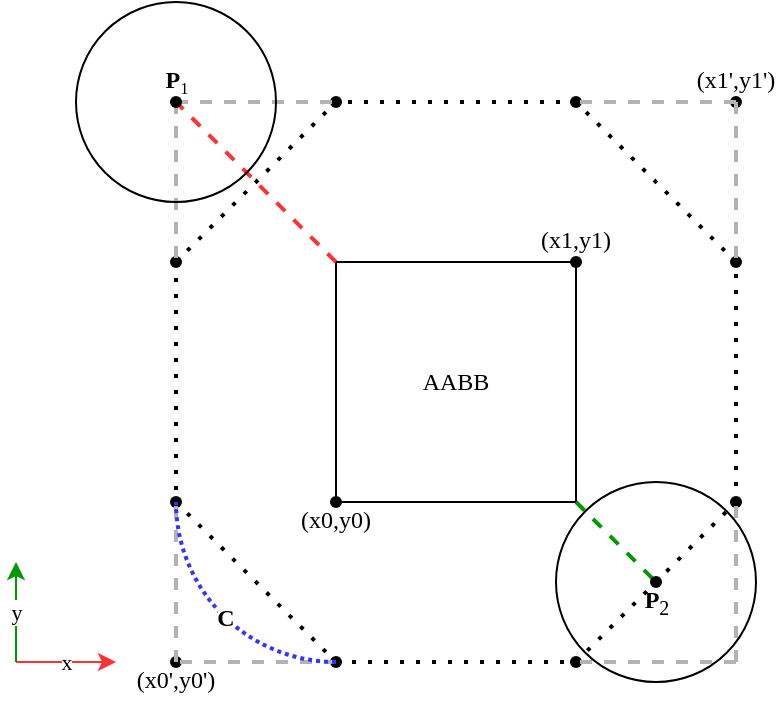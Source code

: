 <mxfile version="19.0.3" type="device"><diagram id="nH9aVXBbP_r5cYdgWxGc" name="Page-1"><mxGraphModel dx="677" dy="418" grid="1" gridSize="10" guides="1" tooltips="1" connect="1" arrows="1" fold="1" page="1" pageScale="1" pageWidth="850" pageHeight="1100" math="0" shadow="0"><root><mxCell id="0"/><mxCell id="1" parent="0"/><mxCell id="uNA07l31WwRqRe0Ga6hQ-1" value="AABB" style="rounded=0;whiteSpace=wrap;html=1;fontFamily=Comptuer Modern;fontSource=http%3A%2F%2Fmirrors.ctan.org%2Ffonts%2Fcm-unicode%2Ffonts%2Fotf%2Fcmunbxo.otf;" parent="1" vertex="1"><mxGeometry x="360" y="360" width="120" height="120" as="geometry"/></mxCell><mxCell id="uNA07l31WwRqRe0Ga6hQ-2" value="" style="shape=waypoint;sketch=0;fillStyle=solid;size=6;pointerEvents=1;points=[];fillColor=none;resizable=0;rotatable=0;perimeter=centerPerimeter;snapToPoint=1;fontFamily=Comptuer Modern;fontSource=http%3A%2F%2Fmirrors.ctan.org%2Ffonts%2Fcm-unicode%2Ffonts%2Fotf%2Fcmunbxo.otf;" parent="1" vertex="1"><mxGeometry x="340" y="260" width="40" height="40" as="geometry"/></mxCell><mxCell id="uNA07l31WwRqRe0Ga6hQ-3" value="" style="shape=waypoint;sketch=0;fillStyle=solid;size=6;pointerEvents=1;points=[];fillColor=none;resizable=0;rotatable=0;perimeter=centerPerimeter;snapToPoint=1;fontFamily=Comptuer Modern;fontSource=http%3A%2F%2Fmirrors.ctan.org%2Ffonts%2Fcm-unicode%2Ffonts%2Fotf%2Fcmunbxo.otf;" parent="1" vertex="1"><mxGeometry x="460" y="260" width="40" height="40" as="geometry"/></mxCell><mxCell id="uNA07l31WwRqRe0Ga6hQ-4" value="" style="shape=waypoint;sketch=0;fillStyle=solid;size=6;pointerEvents=1;points=[];fillColor=none;resizable=0;rotatable=0;perimeter=centerPerimeter;snapToPoint=1;fontFamily=Comptuer Modern;fontSource=http%3A%2F%2Fmirrors.ctan.org%2Ffonts%2Fcm-unicode%2Ffonts%2Fotf%2Fcmunbxo.otf;" parent="1" vertex="1"><mxGeometry x="540" y="340" width="40" height="40" as="geometry"/></mxCell><mxCell id="uNA07l31WwRqRe0Ga6hQ-5" value="" style="shape=waypoint;sketch=0;fillStyle=solid;size=6;pointerEvents=1;points=[];fillColor=none;resizable=0;rotatable=0;perimeter=centerPerimeter;snapToPoint=1;fontFamily=Comptuer Modern;fontSource=http%3A%2F%2Fmirrors.ctan.org%2Ffonts%2Fcm-unicode%2Ffonts%2Fotf%2Fcmunbxo.otf;" parent="1" vertex="1"><mxGeometry x="540" y="460" width="40" height="40" as="geometry"/></mxCell><mxCell id="uNA07l31WwRqRe0Ga6hQ-6" value="" style="shape=waypoint;sketch=0;fillStyle=solid;size=6;pointerEvents=1;points=[];fillColor=none;resizable=0;rotatable=0;perimeter=centerPerimeter;snapToPoint=1;fontFamily=Comptuer Modern;fontSource=http%3A%2F%2Fmirrors.ctan.org%2Ffonts%2Fcm-unicode%2Ffonts%2Fotf%2Fcmunbxo.otf;" parent="1" vertex="1"><mxGeometry x="460" y="540" width="40" height="40" as="geometry"/></mxCell><mxCell id="uNA07l31WwRqRe0Ga6hQ-7" value="" style="shape=waypoint;sketch=0;fillStyle=solid;size=6;pointerEvents=1;points=[];fillColor=none;resizable=0;rotatable=0;perimeter=centerPerimeter;snapToPoint=1;fontFamily=Comptuer Modern;fontSource=http%3A%2F%2Fmirrors.ctan.org%2Ffonts%2Fcm-unicode%2Ffonts%2Fotf%2Fcmunbxo.otf;" parent="1" vertex="1"><mxGeometry x="260" y="340" width="40" height="40" as="geometry"/></mxCell><mxCell id="uNA07l31WwRqRe0Ga6hQ-8" value="" style="shape=waypoint;sketch=0;fillStyle=solid;size=6;pointerEvents=1;points=[];fillColor=none;resizable=0;rotatable=0;perimeter=centerPerimeter;snapToPoint=1;fontFamily=Comptuer Modern;fontSource=http%3A%2F%2Fmirrors.ctan.org%2Ffonts%2Fcm-unicode%2Ffonts%2Fotf%2Fcmunbxo.otf;" parent="1" vertex="1"><mxGeometry x="260" y="460" width="40" height="40" as="geometry"/></mxCell><mxCell id="uNA07l31WwRqRe0Ga6hQ-9" value="" style="shape=waypoint;sketch=0;fillStyle=solid;size=6;pointerEvents=1;points=[];fillColor=none;resizable=0;rotatable=0;perimeter=centerPerimeter;snapToPoint=1;fontFamily=Comptuer Modern;fontSource=http%3A%2F%2Fmirrors.ctan.org%2Ffonts%2Fcm-unicode%2Ffonts%2Fotf%2Fcmunbxo.otf;" parent="1" vertex="1"><mxGeometry x="340" y="540" width="40" height="40" as="geometry"/></mxCell><mxCell id="uNA07l31WwRqRe0Ga6hQ-10" value="" style="endArrow=none;dashed=1;html=1;dashPattern=1 3;strokeWidth=2;rounded=0;fontFamily=Comptuer Modern;fontSource=http%3A%2F%2Fmirrors.ctan.org%2Ffonts%2Fcm-unicode%2Ffonts%2Fotf%2Fcmunbxo.otf;entryX=0.439;entryY=0.516;entryDx=0;entryDy=0;entryPerimeter=0;" parent="1" source="uNA07l31WwRqRe0Ga6hQ-7" target="uNA07l31WwRqRe0Ga6hQ-2" edge="1"><mxGeometry width="50" height="50" relative="1" as="geometry"><mxPoint x="410" y="420" as="sourcePoint"/><mxPoint x="460" y="370" as="targetPoint"/></mxGeometry></mxCell><mxCell id="uNA07l31WwRqRe0Ga6hQ-12" value="" style="endArrow=none;dashed=1;html=1;dashPattern=1 3;strokeWidth=2;rounded=0;fontFamily=Comptuer Modern;fontSource=http%3A%2F%2Fmirrors.ctan.org%2Ffonts%2Fcm-unicode%2Ffonts%2Fotf%2Fcmunbxo.otf;" parent="1" source="uNA07l31WwRqRe0Ga6hQ-3" target="uNA07l31WwRqRe0Ga6hQ-2" edge="1"><mxGeometry width="50" height="50" relative="1" as="geometry"><mxPoint x="290" y="370" as="sourcePoint"/><mxPoint x="370" y="290" as="targetPoint"/></mxGeometry></mxCell><mxCell id="uNA07l31WwRqRe0Ga6hQ-13" value="" style="endArrow=none;dashed=1;html=1;dashPattern=1 3;strokeWidth=2;rounded=0;fontFamily=Comptuer Modern;fontSource=http%3A%2F%2Fmirrors.ctan.org%2Ffonts%2Fcm-unicode%2Ffonts%2Fotf%2Fcmunbxo.otf;" parent="1" source="uNA07l31WwRqRe0Ga6hQ-4" target="uNA07l31WwRqRe0Ga6hQ-3" edge="1"><mxGeometry width="50" height="50" relative="1" as="geometry"><mxPoint x="300" y="380" as="sourcePoint"/><mxPoint x="380" y="300" as="targetPoint"/></mxGeometry></mxCell><mxCell id="uNA07l31WwRqRe0Ga6hQ-14" value="" style="endArrow=none;dashed=1;html=1;dashPattern=1 3;strokeWidth=2;rounded=0;fontFamily=Comptuer Modern;fontSource=http%3A%2F%2Fmirrors.ctan.org%2Ffonts%2Fcm-unicode%2Ffonts%2Fotf%2Fcmunbxo.otf;entryX=0.484;entryY=0.598;entryDx=0;entryDy=0;entryPerimeter=0;exitX=0.466;exitY=0.543;exitDx=0;exitDy=0;exitPerimeter=0;" parent="1" source="uNA07l31WwRqRe0Ga6hQ-5" target="uNA07l31WwRqRe0Ga6hQ-4" edge="1"><mxGeometry width="50" height="50" relative="1" as="geometry"><mxPoint x="310" y="390" as="sourcePoint"/><mxPoint x="390" y="310" as="targetPoint"/></mxGeometry></mxCell><mxCell id="uNA07l31WwRqRe0Ga6hQ-15" value="" style="endArrow=none;dashed=1;html=1;dashPattern=1 3;strokeWidth=2;rounded=0;fontFamily=Comptuer Modern;fontSource=http%3A%2F%2Fmirrors.ctan.org%2Ffonts%2Fcm-unicode%2Ffonts%2Fotf%2Fcmunbxo.otf;entryX=0.43;entryY=0.552;entryDx=0;entryDy=0;entryPerimeter=0;exitX=0.502;exitY=0.425;exitDx=0;exitDy=0;exitPerimeter=0;" parent="1" source="uNA07l31WwRqRe0Ga6hQ-6" target="uNA07l31WwRqRe0Ga6hQ-5" edge="1"><mxGeometry width="50" height="50" relative="1" as="geometry"><mxPoint x="320" y="400" as="sourcePoint"/><mxPoint x="400" y="320" as="targetPoint"/></mxGeometry></mxCell><mxCell id="uNA07l31WwRqRe0Ga6hQ-16" value="" style="endArrow=none;dashed=1;html=1;dashPattern=1 3;strokeWidth=2;rounded=0;fontFamily=Comptuer Modern;fontSource=http%3A%2F%2Fmirrors.ctan.org%2Ffonts%2Fcm-unicode%2Ffonts%2Fotf%2Fcmunbxo.otf;entryX=0.493;entryY=0.416;entryDx=0;entryDy=0;entryPerimeter=0;exitX=0.557;exitY=0.443;exitDx=0;exitDy=0;exitPerimeter=0;" parent="1" source="uNA07l31WwRqRe0Ga6hQ-9" target="uNA07l31WwRqRe0Ga6hQ-6" edge="1"><mxGeometry width="50" height="50" relative="1" as="geometry"><mxPoint x="330" y="410" as="sourcePoint"/><mxPoint x="410" y="330" as="targetPoint"/></mxGeometry></mxCell><mxCell id="uNA07l31WwRqRe0Ga6hQ-17" value="" style="endArrow=none;dashed=1;html=1;dashPattern=1 3;strokeWidth=2;rounded=0;fontFamily=Comptuer Modern;fontSource=http%3A%2F%2Fmirrors.ctan.org%2Ffonts%2Fcm-unicode%2Ffonts%2Fotf%2Fcmunbxo.otf;entryX=0.475;entryY=0.443;entryDx=0;entryDy=0;entryPerimeter=0;exitX=0.502;exitY=0.598;exitDx=0;exitDy=0;exitPerimeter=0;" parent="1" source="uNA07l31WwRqRe0Ga6hQ-8" target="uNA07l31WwRqRe0Ga6hQ-9" edge="1"><mxGeometry width="50" height="50" relative="1" as="geometry"><mxPoint x="340" y="420" as="sourcePoint"/><mxPoint x="420" y="340" as="targetPoint"/></mxGeometry></mxCell><mxCell id="uNA07l31WwRqRe0Ga6hQ-18" value="" style="endArrow=none;dashed=1;html=1;dashPattern=1 3;strokeWidth=2;rounded=0;fontFamily=Comptuer Modern;fontSource=http%3A%2F%2Fmirrors.ctan.org%2Ffonts%2Fcm-unicode%2Ffonts%2Fotf%2Fcmunbxo.otf;entryX=0.566;entryY=0.452;entryDx=0;entryDy=0;entryPerimeter=0;exitX=0.475;exitY=0.58;exitDx=0;exitDy=0;exitPerimeter=0;" parent="1" source="uNA07l31WwRqRe0Ga6hQ-7" target="uNA07l31WwRqRe0Ga6hQ-8" edge="1"><mxGeometry width="50" height="50" relative="1" as="geometry"><mxPoint x="350" y="430" as="sourcePoint"/><mxPoint x="430" y="350" as="targetPoint"/></mxGeometry></mxCell><mxCell id="jx-uV3TGk9vNXmSkRWwZ-1" value="&lt;font data-font-src=&quot;http://mirrors.ctan.org/fonts/cm-unicode/fonts/otf/cmunbxo.otf&quot; face=&quot;Comptuer Modern&quot;&gt;x&lt;/font&gt;" style="endArrow=classic;html=1;rounded=0;strokeColor=#FF3333;" edge="1" parent="1"><mxGeometry width="50" height="50" relative="1" as="geometry"><mxPoint x="200" y="560" as="sourcePoint"/><mxPoint x="250" y="560" as="targetPoint"/></mxGeometry></mxCell><mxCell id="jx-uV3TGk9vNXmSkRWwZ-2" value="&lt;font data-font-src=&quot;http://mirrors.ctan.org/fonts/cm-unicode/fonts/otf/cmunbxo.otf&quot; face=&quot;Comptuer Modern&quot;&gt;y&lt;/font&gt;" style="endArrow=classic;html=1;rounded=0;strokeColor=#009900;" edge="1" parent="1"><mxGeometry width="50" height="50" relative="1" as="geometry"><mxPoint x="200" y="560" as="sourcePoint"/><mxPoint x="200" y="510" as="targetPoint"/></mxGeometry></mxCell><mxCell id="jx-uV3TGk9vNXmSkRWwZ-3" value="(x0,y0)" style="shape=waypoint;sketch=0;fillStyle=solid;size=6;pointerEvents=1;points=[];fillColor=none;resizable=0;rotatable=0;perimeter=centerPerimeter;snapToPoint=1;fontFamily=Comptuer Modern;fontSource=http%3A%2F%2Fmirrors.ctan.org%2Ffonts%2Fcm-unicode%2Ffonts%2Fotf%2Fcmunbxo.otf;fontSize=12;strokeWidth=1;spacing=4;verticalAlign=bottom;" vertex="1" parent="1"><mxGeometry x="340" y="460" width="40" height="40" as="geometry"/></mxCell><mxCell id="jx-uV3TGk9vNXmSkRWwZ-4" value="(x1,y1)" style="shape=waypoint;sketch=0;fillStyle=solid;size=6;pointerEvents=1;points=[];fillColor=none;resizable=0;rotatable=0;perimeter=centerPerimeter;snapToPoint=1;fontFamily=Comptuer Modern;fontSource=http%3A%2F%2Fmirrors.ctan.org%2Ffonts%2Fcm-unicode%2Ffonts%2Fotf%2Fcmunbxo.otf;fontSize=12;strokeWidth=1;spacing=-3;verticalAlign=top;" vertex="1" parent="1"><mxGeometry x="460" y="340" width="40" height="40" as="geometry"/></mxCell><mxCell id="jx-uV3TGk9vNXmSkRWwZ-5" value="(x0',y0')" style="shape=waypoint;sketch=0;fillStyle=solid;size=6;pointerEvents=1;points=[];fillColor=none;resizable=0;rotatable=0;perimeter=centerPerimeter;snapToPoint=1;fontFamily=Comptuer Modern;fontSource=http%3A%2F%2Fmirrors.ctan.org%2Ffonts%2Fcm-unicode%2Ffonts%2Fotf%2Fcmunbxo.otf;fontSize=12;strokeWidth=1;spacing=4;verticalAlign=bottom;" vertex="1" parent="1"><mxGeometry x="260" y="540" width="40" height="40" as="geometry"/></mxCell><mxCell id="jx-uV3TGk9vNXmSkRWwZ-7" value="(x1',y1')" style="shape=waypoint;sketch=0;fillStyle=solid;size=6;pointerEvents=1;points=[];fillColor=none;resizable=0;rotatable=0;perimeter=centerPerimeter;snapToPoint=1;fontFamily=Comptuer Modern;fontSource=http%3A%2F%2Fmirrors.ctan.org%2Ffonts%2Fcm-unicode%2Ffonts%2Fotf%2Fcmunbxo.otf;fontSize=12;strokeWidth=1;spacing=-3;verticalAlign=top;" vertex="1" parent="1"><mxGeometry x="540" y="260" width="40" height="40" as="geometry"/></mxCell><mxCell id="jx-uV3TGk9vNXmSkRWwZ-12" value="" style="endArrow=none;dashed=1;html=1;rounded=0;entryX=0.518;entryY=0.621;entryDx=0;entryDy=0;entryPerimeter=0;exitX=0;exitY=0;exitDx=0;exitDy=0;strokeColor=#FF3333;strokeWidth=2;" edge="1" parent="1" source="uNA07l31WwRqRe0Ga6hQ-1" target="jx-uV3TGk9vNXmSkRWwZ-11"><mxGeometry width="50" height="50" relative="1" as="geometry"><mxPoint x="390" y="460" as="sourcePoint"/><mxPoint x="440" y="410" as="targetPoint"/></mxGeometry></mxCell><mxCell id="jx-uV3TGk9vNXmSkRWwZ-13" value="" style="ellipse;whiteSpace=wrap;html=1;aspect=fixed;fillColor=none;" vertex="1" parent="1"><mxGeometry x="470" y="470" width="100" height="100" as="geometry"/></mxCell><mxCell id="jx-uV3TGk9vNXmSkRWwZ-14" value="" style="endArrow=none;dashed=1;html=1;rounded=0;strokeColor=#009900;strokeWidth=2;entryX=0.424;entryY=0.532;entryDx=0;entryDy=0;entryPerimeter=0;exitDx=0;exitDy=0;startArrow=none;" edge="1" parent="1"><mxGeometry width="50" height="50" relative="1" as="geometry"><mxPoint x="520" y="520" as="sourcePoint"/><mxPoint x="520" y="520" as="targetPoint"/></mxGeometry></mxCell><mxCell id="jx-uV3TGk9vNXmSkRWwZ-17" value="" style="endArrow=none;dashed=1;html=1;rounded=0;strokeColor=#009900;strokeWidth=2;entryDx=0;entryDy=0;entryPerimeter=0;exitX=1;exitY=1;exitDx=0;exitDy=0;" edge="1" parent="1" source="uNA07l31WwRqRe0Ga6hQ-1"><mxGeometry width="50" height="50" relative="1" as="geometry"><mxPoint x="480" y="480" as="sourcePoint"/><mxPoint x="520" y="520" as="targetPoint"/></mxGeometry></mxCell><mxCell id="jx-uV3TGk9vNXmSkRWwZ-18" value="" style="shape=waypoint;sketch=0;fillStyle=solid;size=6;pointerEvents=1;points=[];fillColor=none;resizable=0;rotatable=0;perimeter=centerPerimeter;snapToPoint=1;fontFamily=Comptuer Modern;fontSource=http%3A%2F%2Fmirrors.ctan.org%2Ffonts%2Fcm-unicode%2Ffonts%2Fotf%2Fcmunbxo.otf;fontSize=10;strokeWidth=1;spacing=6;verticalAlign=bottom;fontStyle=1;spacingBottom=-1;" vertex="1" parent="1"><mxGeometry x="500" y="500" width="40" height="40" as="geometry"/></mxCell><mxCell id="jx-uV3TGk9vNXmSkRWwZ-19" value="&lt;font data-font-src=&quot;http://mirrors.ctan.org/fonts/cm-unicode/fonts/otf/cmunbxo.otf&quot; face=&quot;Comptuer Modern&quot;&gt;&lt;b&gt;P&lt;/b&gt;&lt;sub&gt;2&lt;/sub&gt;&lt;/font&gt;" style="text;html=1;align=center;verticalAlign=middle;resizable=0;points=[];autosize=1;strokeColor=none;fillColor=none;" vertex="1" parent="1"><mxGeometry x="505" y="520" width="30" height="20" as="geometry"/></mxCell><mxCell id="jx-uV3TGk9vNXmSkRWwZ-21" value="" style="endArrow=none;dashed=1;html=1;rounded=0;fontFamily=Comptuer Modern;fontSource=http%3A%2F%2Fmirrors.ctan.org%2Ffonts%2Fcm-unicode%2Ffonts%2Fotf%2Fcmunbxo.otf;fontSize=12;strokeColor=#B3B3B3;strokeWidth=2;exitX=0.475;exitY=0.421;exitDx=0;exitDy=0;exitPerimeter=0;" edge="1" parent="1" source="jx-uV3TGk9vNXmSkRWwZ-5"><mxGeometry width="50" height="50" relative="1" as="geometry"><mxPoint x="460" y="420" as="sourcePoint"/><mxPoint x="280" y="480" as="targetPoint"/></mxGeometry></mxCell><mxCell id="jx-uV3TGk9vNXmSkRWwZ-23" value="" style="endArrow=none;dashed=1;html=1;rounded=0;fontFamily=Comptuer Modern;fontSource=http%3A%2F%2Fmirrors.ctan.org%2Ffonts%2Fcm-unicode%2Ffonts%2Fotf%2Fcmunbxo.otf;fontSize=12;strokeColor=#B3B3B3;strokeWidth=2;" edge="1" parent="1" target="jx-uV3TGk9vNXmSkRWwZ-5"><mxGeometry width="50" height="50" relative="1" as="geometry"><mxPoint x="360" y="560" as="sourcePoint"/><mxPoint x="290" y="490" as="targetPoint"/></mxGeometry></mxCell><mxCell id="jx-uV3TGk9vNXmSkRWwZ-25" value="" style="endArrow=none;dashed=1;html=1;rounded=0;fontFamily=Comptuer Modern;fontSource=http%3A%2F%2Fmirrors.ctan.org%2Ffonts%2Fcm-unicode%2Ffonts%2Fotf%2Fcmunbxo.otf;fontSize=12;strokeColor=#B3B3B3;strokeWidth=2;" edge="1" parent="1" target="uNA07l31WwRqRe0Ga6hQ-6"><mxGeometry width="50" height="50" relative="1" as="geometry"><mxPoint x="560" y="560" as="sourcePoint"/><mxPoint x="300" y="500" as="targetPoint"/></mxGeometry></mxCell><mxCell id="jx-uV3TGk9vNXmSkRWwZ-26" value="" style="endArrow=none;dashed=1;html=1;rounded=0;fontFamily=Comptuer Modern;fontSource=http%3A%2F%2Fmirrors.ctan.org%2Ffonts%2Fcm-unicode%2Ffonts%2Fotf%2Fcmunbxo.otf;fontSize=12;strokeColor=#B3B3B3;strokeWidth=2;entryX=0.604;entryY=0.564;entryDx=0;entryDy=0;entryPerimeter=0;" edge="1" parent="1" target="uNA07l31WwRqRe0Ga6hQ-5"><mxGeometry width="50" height="50" relative="1" as="geometry"><mxPoint x="560" y="560" as="sourcePoint"/><mxPoint x="310" y="510" as="targetPoint"/></mxGeometry></mxCell><mxCell id="jx-uV3TGk9vNXmSkRWwZ-27" value="" style="endArrow=none;dashed=1;html=1;rounded=0;fontFamily=Comptuer Modern;fontSource=http%3A%2F%2Fmirrors.ctan.org%2Ffonts%2Fcm-unicode%2Ffonts%2Fotf%2Fcmunbxo.otf;fontSize=12;strokeColor=#B3B3B3;strokeWidth=2;exitX=0.505;exitY=0.435;exitDx=0;exitDy=0;exitPerimeter=0;" edge="1" parent="1" source="jx-uV3TGk9vNXmSkRWwZ-7"><mxGeometry width="50" height="50" relative="1" as="geometry"><mxPoint x="320" y="600" as="sourcePoint"/><mxPoint x="560" y="360" as="targetPoint"/></mxGeometry></mxCell><mxCell id="jx-uV3TGk9vNXmSkRWwZ-28" value="" style="endArrow=none;dashed=1;html=1;rounded=0;fontFamily=Comptuer Modern;fontSource=http%3A%2F%2Fmirrors.ctan.org%2Ffonts%2Fcm-unicode%2Ffonts%2Fotf%2Fcmunbxo.otf;fontSize=12;strokeColor=#B3B3B3;strokeWidth=2;" edge="1" parent="1"><mxGeometry width="50" height="50" relative="1" as="geometry"><mxPoint x="560" y="280" as="sourcePoint"/><mxPoint x="480" y="280" as="targetPoint"/></mxGeometry></mxCell><mxCell id="jx-uV3TGk9vNXmSkRWwZ-29" value="" style="endArrow=none;dashed=1;html=1;rounded=0;fontFamily=Comptuer Modern;fontSource=http%3A%2F%2Fmirrors.ctan.org%2Ffonts%2Fcm-unicode%2Ffonts%2Fotf%2Fcmunbxo.otf;fontSize=12;strokeColor=#B3B3B3;strokeWidth=2;exitX=0.495;exitY=0.585;exitDx=0;exitDy=0;exitPerimeter=0;entryX=0.455;entryY=0.435;entryDx=0;entryDy=0;entryPerimeter=0;" edge="1" parent="1" source="jx-uV3TGk9vNXmSkRWwZ-11" target="uNA07l31WwRqRe0Ga6hQ-7"><mxGeometry width="50" height="50" relative="1" as="geometry"><mxPoint x="340" y="620" as="sourcePoint"/><mxPoint x="340" y="540" as="targetPoint"/></mxGeometry></mxCell><mxCell id="jx-uV3TGk9vNXmSkRWwZ-30" value="" style="endArrow=none;dashed=1;html=1;rounded=0;fontFamily=Comptuer Modern;fontSource=http%3A%2F%2Fmirrors.ctan.org%2Ffonts%2Fcm-unicode%2Ffonts%2Fotf%2Fcmunbxo.otf;fontSize=12;strokeColor=#B3B3B3;strokeWidth=2;" edge="1" parent="1"><mxGeometry width="50" height="50" relative="1" as="geometry"><mxPoint x="280" y="280" as="sourcePoint"/><mxPoint x="360" y="280" as="targetPoint"/></mxGeometry></mxCell><mxCell id="jx-uV3TGk9vNXmSkRWwZ-31" value="" style="group" vertex="1" connectable="0" parent="1"><mxGeometry x="260" y="260" width="40" height="40" as="geometry"/></mxCell><mxCell id="jx-uV3TGk9vNXmSkRWwZ-11" value="" style="shape=waypoint;sketch=0;fillStyle=solid;size=6;pointerEvents=1;points=[];fillColor=none;resizable=0;rotatable=0;perimeter=centerPerimeter;snapToPoint=1;fontFamily=Comptuer Modern;fontSource=http%3A%2F%2Fmirrors.ctan.org%2Ffonts%2Fcm-unicode%2Ffonts%2Fotf%2Fcmunbxo.otf;fontSize=10;strokeWidth=1;spacing=-1;verticalAlign=top;fontStyle=1" vertex="1" parent="jx-uV3TGk9vNXmSkRWwZ-31"><mxGeometry width="40" height="40" as="geometry"/></mxCell><mxCell id="jx-uV3TGk9vNXmSkRWwZ-20" value="&lt;font data-font-src=&quot;http://mirrors.ctan.org/fonts/cm-unicode/fonts/otf/cmunbxo.otf&quot; face=&quot;Comptuer Modern&quot;&gt;&lt;b&gt;P&lt;/b&gt;&lt;span style=&quot;font-size: 10px;&quot;&gt;&lt;sub style=&quot;&quot;&gt;1&lt;/sub&gt;&lt;/span&gt;&lt;/font&gt;" style="text;html=1;align=center;verticalAlign=middle;resizable=0;points=[];autosize=1;strokeColor=none;fillColor=none;" vertex="1" parent="jx-uV3TGk9vNXmSkRWwZ-31"><mxGeometry x="5" width="30" height="20" as="geometry"/></mxCell><mxCell id="jx-uV3TGk9vNXmSkRWwZ-8" value="" style="ellipse;whiteSpace=wrap;html=1;aspect=fixed;fillColor=none;" vertex="1" parent="1"><mxGeometry x="230" y="230" width="100" height="100" as="geometry"/></mxCell><mxCell id="jx-uV3TGk9vNXmSkRWwZ-32" value="" style="verticalLabelPosition=bottom;verticalAlign=top;html=1;shape=mxgraph.basic.arc;startAngle=0.5;endAngle=0.75;fontFamily=Comptuer Modern;fontSource=http%3A%2F%2Fmirrors.ctan.org%2Ffonts%2Fcm-unicode%2Ffonts%2Fotf%2Fcmunbxo.otf;fontSize=12;fillColor=none;strokeColor=#3333FF;strokeWidth=2;dashed=1;dashPattern=1 1;sketch=0;" vertex="1" parent="1"><mxGeometry x="280" y="400" width="160" height="160" as="geometry"/></mxCell><mxCell id="jx-uV3TGk9vNXmSkRWwZ-33" value="&lt;b&gt;C&lt;/b&gt;" style="text;html=1;strokeColor=none;fillColor=none;align=center;verticalAlign=middle;whiteSpace=wrap;rounded=0;dashed=1;dashPattern=1 1;sketch=0;fontFamily=Comptuer Modern;fontSource=http%3A%2F%2Fmirrors.ctan.org%2Ffonts%2Fcm-unicode%2Ffonts%2Fotf%2Fcmunbxo.otf;fontSize=12;labelBorderColor=none;labelBackgroundColor=default;" vertex="1" parent="1"><mxGeometry x="275" y="523" width="60" height="30" as="geometry"/></mxCell></root></mxGraphModel></diagram></mxfile>